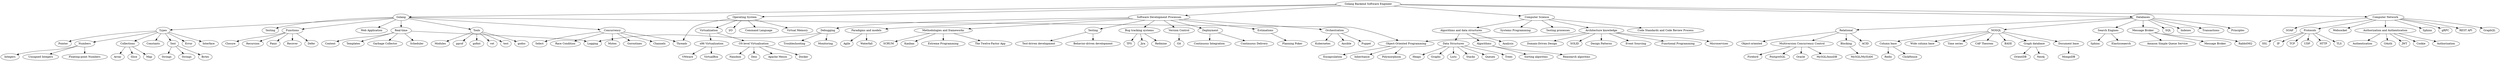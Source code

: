 digraph roadmap {
	backend->cs;
	backend->go;
	backend->db;
	backend->networks;
	backend->os;
	backend->development;
	cs->cs_architecture;
	cs->code;
	cs->cs_algorithms;
	cs->systems;
	cs->testing;
	cs_algorithms->cs_algorithms_analysis;
	cs_algorithms->cs_algorithms_structures;
	cs_algorithms->cs_algorithms_algorithms;
	cs_algorithms_structures->cs_algorithms_structures_lists;
	cs_algorithms_structures->cs_algorithms_structures_stacks;
	cs_algorithms_structures->cs_algorithms_structures_queues;
	cs_algorithms_structures->cs_algorithms_structures_trees;
	cs_algorithms_structures->cs_algorithms_structures_heaps;
	cs_algorithms_structures->cs_algorithms_structures_graphs;
	cs_algorithms_algorithms->cs_algorithms_structures_sorting;
	cs_algorithms_algorithms->cs_algorithms_structures_research;
	cs_architecture->cs_architecture_microservices;
	cs_architecture->cs_architecture_ddd;
	cs_architecture->cs_architecture_solid;
	cs_architecture->cs_architecture_patterns;
	cs_architecture->cs_architecture_event;
	cs_architecture->cs_architecture_oop;
	cs_architecture->cs_architecture_func;
	cs_architecture_oop->cs_architecture_oop_encapsulation;
	cs_architecture_oop->cs_architecture_oop_inheritance;
	cs_architecture_oop->cs_architecture_oop_polymorphism;
	development->development_paradigms;
	development->development_methodologies;
	development->development_testing;
	development->development_trackers;
	development->development_version;
	development->development_deployment;
	development->development_estimation;
	development->development_debugging;
	development->development_orchestration;
	development_orchestration->development_orchestration_ansible;
	development_orchestration->development_orchestration_puppet;
	development_orchestration->development_orchestration_k8s;
	development_debugging->development_debugging_troubleshooting;
	development_debugging->development_debugging_logging;
	development_debugging->development_debugging_monitoring;
	development_testing->development_testing_tdd;
	development_testing->development_testing_bdd;
	development_trackers->development_trackers_jira;
	development_trackers->development_trackers_redmine;
	development_trackers->development_trackers_tfs;
	development_version->development_version_git;
	development_deployment->development_deployment_ci;
	development_deployment->development_deployment_cd;
	development_paradigms->management_paradigms_agile;
	development_paradigms->management_paradigms_waterfall;
	development_methodologies->development_methodologies_scrum;
	development_methodologies->development_methodologies_kanban;
	development_methodologies->development_methodologies_xp;
	development_methodologies->development_methodologies_12factors;
	development_estimation->management_estimation_poker;
	os->os_virtual_memory;
	os->os_threads;
	os->os_io;
	os->os_virtualization;
	os->os_shell;
	os_virtualization->os_virtualization_level;
	os_virtualization->os_virtualization_x86;
	os_virtualization_level->os_virtualization_level_docker;
	os_virtualization_level->os_virtualization_level_nanobox;
	os_virtualization_level->os_virtualization_level_deis;
	os_virtualization_level->os_virtualization_level_mesos;
	os_virtualization_x86->os_virtualization_x86_virtualbox;
	os_virtualization_x86->os_virtualization_x86_vmware;
	go->go_types;
	go->go_function;
	go->go_concurrency;
	go->go_tools;
	go->go_testing;
	go->go_realtime;
	go->go_app;
	go->cs_architecture_oop;
	go_types->go_types_text;
	go_types->go_types_numbers;
	go_types->go_types_collections;
	go_types->go_types_pointer;
	go_types->go_types_constant;
	go_types->go_types_interface;
	go_types->go_types_error;
	go_types_text->go_types_text_strings;
	go_types_text->go_types_text_runes;
	go_types_text->go_types_text_bytes;
	go_types_numbers->go_types_numbers_int;
	go_types_numbers->go_types_numbers_uint;
	go_types_numbers->go_types_numbers_float;
	go_types_collections->go_types_collections_array;
	go_types_collections->go_types_collections_slice;
	go_types_collections->go_types_collections_map;
	go_function->go_function_closure;
	go_function->go_function_recursion;
	go_function->go_function_panic;
	go_function->go_function_recover;
	go_function->go_function_defer;
	go_concurrency->go_concurrency_goroutine;
	go_concurrency->go_concurrency_channels;
	go_concurrency->go_concurrency_select;
	go_concurrency->go_concurrency_race;
	go_concurrency->go_concurrency_mutex;
	go_concurrency->os_threads;
	go_tools->go_tool_fmt;
	go_tools->go_tool_vet;
	go_tools->go_tool_test;
	go_tools->go_tool_doc;
	go_tools->go_tool_pprof;
	go_tools->go_tool_modules;
	go_realtime->go_realtime_gc;
	go_realtime->go_realtime_scheduler;
	go_realtime->go_app_context;
	go_realtime->go_app_templates;
	go_realtime->development_debugging_logging;
	db->db_sql;
	db->db_indexes;
	db->db_transactions;
	db->db_principles;
	db->db_relational;
	db->db_nosql;
	db->db_search;
	db->db_message_broker;
	db_message_broker->db_message_broker_kafka;
	db_message_broker->db_message_broker_rabbit;
	db_message_broker->db_message_broker_awssqs;
	db_relational->db_relational_mvcc;
	db_relational->db_relational_blocking;
	db_relational->db_relational_acid;
	db_relational->db_relational_oo;
	db_relational_mvcc->db_relational_firebird;
	db_relational_mvcc->db_relational_postgres;
	db_relational_mvcc->db_relational_oracle;
	db_relational_mvcc->db_relational_mysql;
	db_relational_blocking->db_relational_blocking_mysql;
	db_nosql->db_nosql_cap;
	db_nosql->db_nosql_base;
	db_nosql->db_nosql_graph;
	db_nosql->db_nosql_doc;
	db_nosql->db_nosql_colbase;
	db_nosql->db_nosql_colwidebase;
	db_nosql->db_nosql_time;
	db_nosql_graph->db_nosql_orient;
	db_nosql_graph->db_nosql_neo4j;
	db_nosql_doc->db_nosql_mongo;
	db_nosql_colbase->db_nosql_redis;
	db_nosql_colbase->db_nosql_clickhouse;
	db_search->db_search_elasticseaerch;
	db_search->db_search_sphinx;
	networks->networks_osi;
	networks->networks_grpc;
	networks->networks_restapi;
	networks->networks_graphql;
	networks->networks_soap;
	networks->networks_protocols;
	networks->networks_websocket;
	networks->networks_auth;
	networks_protocols->networks_protocols_ip;
	networks_protocols->networks_protocols_tcp;
	networks_protocols->networks_protocols_udp;
	networks_protocols->networks_protocols_http;
	networks_protocols->networks_protocols_tls;
	networks_protocols->networks_protocols_ssl;
	networks_auth->networks_auth_authorization;
	networks_auth->networks_auth_authentication;
	networks_auth->networks_auth_oauth;
	networks_auth->networks_auth_jwt;
	networks_auth->networks_auth_cookie;
	backend [ label="Golang Backend Software Engineer" ];
	code [ label="Code Standards and Code Review Process" ];
	cs [ label="Computer Science" ];
	cs_algorithms [ label="Algorithms and data structures" ];
	cs_algorithms_algorithms [ label="Algorithms" ];
	cs_algorithms_analysis [ label="Analysis" ];
	cs_algorithms_structures [ label="Data Structures" ];
	cs_algorithms_structures_graphs [ label="Graphs" ];
	cs_algorithms_structures_heaps [ label="Heaps" ];
	cs_algorithms_structures_lists [ label="Lists" ];
	cs_algorithms_structures_queues [ label="Queues" ];
	cs_algorithms_structures_research [ label="Reasearch algoritms" ];
	cs_algorithms_structures_sorting [ label="Sorting algoritms" ];
	cs_algorithms_structures_stacks [ label="Stacks" ];
	cs_algorithms_structures_trees [ label="Trees" ];
	cs_architecture [ label="Architecture knowledge" ];
	cs_architecture_ddd [ label="Domain-Driven Design" ];
	cs_architecture_event [ label="Event Sourcing" ];
	cs_architecture_func [ label="Functional Programming" ];
	cs_architecture_microservices [ label="Microservices" ];
	cs_architecture_oop [ label="Object-Oriented Programming" ];
	cs_architecture_oop_encapsulation [ label="Encapsulation" ];
	cs_architecture_oop_inheritance [ label="Inheritance" ];
	cs_architecture_oop_polymorphism [ label="Polymorphism" ];
	cs_architecture_patterns [ label="Design Patterns" ];
	cs_architecture_solid [ label="SOLID" ];
	db [ label="Databases" ];
	db_indexes [ label="Indexes" ];
	db_message_broker [ label="Message Broker" ];
	db_message_broker_awssqs [ label="Amazon Simple Queue Service" ];
	db_message_broker_kafka [ label="Message Broker" ];
	db_message_broker_rabbit [ label="RabbitMQ" ];
	db_nosql [ label="NOSQL" ];
	db_nosql_base [ label="BASE" ];
	db_nosql_cap [ label="CAP Theorem" ];
	db_nosql_clickhouse [ label="ClickHouse" ];
	db_nosql_colbase [ label="Column base" ];
	db_nosql_colwidebase [ label="Wide column base" ];
	db_nosql_doc [ label="Document base" ];
	db_nosql_graph [ label="Graph database" ];
	db_nosql_mongo [ label="MongoDB" ];
	db_nosql_neo4j [ label="Neo4j" ];
	db_nosql_orient [ label="OrientDB" ];
	db_nosql_redis [ label="Redis" ];
	db_nosql_time [ label="Time series" ];
	db_principles [ label="Principles" ];
	db_relational [ label="Relational" ];
	db_relational_acid [ label="ACID" ];
	db_relational_blocking [ label="Blocking" ];
	db_relational_blocking_mysql [ label="MySQL/MyISAM" ];
	db_relational_firebird [ label="Firebird" ];
	db_relational_mvcc [ label="Multiversion Concurrency Control" ];
	db_relational_mysql [ label="MySQL/InnoDB" ];
	db_relational_oo [ label="Object-oriented" ];
	db_relational_oracle [ label="Oracle" ];
	db_relational_postgres [ label="PostgreSQL" ];
	db_search [ label="Search Engines" ];
	db_search_elasticseaerch [ label="Elasticseaerch" ];
	db_search_sphinx [ label="Sphinx" ];
	db_sql [ label="SQL" ];
	db_transactions [ label="Transactions" ];
	development [ label="Software Development Processes" ];
	development_debugging [ label="Debugging" ];
	development_debugging_logging [ label="Logging" ];
	development_debugging_monitoring [ label="Monitoring" ];
	development_debugging_troubleshooting [ label="Troubleshooting" ];
	development_deployment [ label="Deployment" ];
	development_deployment_cd [ label="Continuous Delivery" ];
	development_deployment_ci [ label="Continuous Integration" ];
	development_estimation [ label="Estimations" ];
	development_methodologies [ label="Methodologies and frameworks" ];
	development_methodologies_12factors [ label="The Twelve-Factor App" ];
	development_methodologies_kanban [ label="Kanban" ];
	development_methodologies_scrum [ label="SCRUM" ];
	development_methodologies_xp [ label="Extreme Programming" ];
	development_orchestration [ label="Orchestration" ];
	development_orchestration_ansible [ label="Ansible" ];
	development_orchestration_k8s [ label="Kubernetes" ];
	development_orchestration_puppet [ label="Puppet" ];
	development_paradigms [ label="Paradigms and models" ];
	development_testing [ label="Testing" ];
	development_testing_bdd [ label="Behavior-driven development" ];
	development_testing_tdd [ label="Test-driven development" ];
	development_trackers [ label="Bug tracking systems" ];
	development_trackers_jira [ label="Jira" ];
	development_trackers_redmine [ label="Redmine" ];
	development_trackers_tfs [ label="TFS" ];
	development_version [ label="Version Control" ];
	development_version_git [ label="Git" ];
	go [ label="Golang" ];
	go_app [ label="Web Application" ];
	go_app_context [ label="Context" ];
	go_app_templates [ label="Templates" ];
	go_concurrency [ label="Concurrency" ];
	go_concurrency_channels [ label="Channels" ];
	go_concurrency_goroutine [ label="Goroutines" ];
	go_concurrency_mutex [ label="Mutex" ];
	go_concurrency_race [ label="Race Condition" ];
	go_concurrency_select [ label="Select" ];
	go_function [ label="Functions" ];
	go_function_closure [ label="Closure" ];
	go_function_defer [ label="Defer" ];
	go_function_panic [ label="Panic" ];
	go_function_recover [ label="Recover" ];
	go_function_recursion [ label="Recursion" ];
	go_realtime [ label="Real-time" ];
	go_realtime_gc [ label="Garbage Collector" ];
	go_realtime_scheduler [ label="Scheduler" ];
	go_testing [ label="Testing" ];
	go_tool_doc [ label="godoc" ];
	go_tool_fmt [ label="gofmt" ];
	go_tool_modules [ label="Modules" ];
	go_tool_pprof [ label="pprof" ];
	go_tool_test [ label="test" ];
	go_tool_vet [ label="vet" ];
	go_tools [ label="Tools" ];
	go_types [ label="Types" ];
	go_types_collections [ label="Collections" ];
	go_types_collections_array [ label="Array" ];
	go_types_collections_map [ label="Map" ];
	go_types_collections_slice [ label="Slice" ];
	go_types_constant [ label="Constants" ];
	go_types_error [ label="Error" ];
	go_types_interface [ label="Interface" ];
	go_types_numbers [ label="Numbers" ];
	go_types_numbers_float [ label="Floating-point Numbers" ];
	go_types_numbers_int [ label="Integers" ];
	go_types_numbers_uint [ label="Unsigned Integers" ];
	go_types_pointer [ label="Pointer" ];
	go_types_text [ label="Text" ];
	go_types_text_bytes [ label="Bytes" ];
	go_types_text_runes [ label="Strings" ];
	go_types_text_strings [ label="Strings" ];
	management_estimation_poker [ label="Planning Poker" ];
	management_paradigms_agile [ label="Agile" ];
	management_paradigms_waterfall [ label="Waterfall" ];
	networks [ label="Computer Network" ];
	networks_auth [ label="Authorization and Authentication" ];
	networks_auth_authentication [ label="Authentication" ];
	networks_auth_authorization [ label="Authorization" ];
	networks_auth_cookie [ label="Cookie" ];
	networks_auth_jwt [ label="JWT" ];
	networks_auth_oauth [ label="OAuth" ];
	networks_graphql [ label="GraphQL" ];
	networks_grpc [ label="gRPC" ];
	networks_osi [ label="Sphinx" ];
	networks_protocols [ label="Protocols" ];
	networks_protocols_http [ label="HTTP" ];
	networks_protocols_ip [ label="IP" ];
	networks_protocols_ssl [ label="SSL" ];
	networks_protocols_tcp [ label="TCP" ];
	networks_protocols_tls [ label="TLS" ];
	networks_protocols_udp [ label="UDP" ];
	networks_restapi [ label="REST API" ];
	networks_soap [ label="SOAP" ];
	networks_websocket [ label="Websocket" ];
	os [ label="Operating System" ];
	os_io [ label="I/O" ];
	os_shell [ label="Command Language" ];
	os_threads [ label="Threads" ];
	os_virtual_memory [ label="Virtual Memory" ];
	os_virtualization [ label="Virtualization" ];
	os_virtualization_level [ label="OS-level Virtualisation" ];
	os_virtualization_level_deis [ label="Deis" ];
	os_virtualization_level_docker [ label="Docker" ];
	os_virtualization_level_mesos [ label="Apache Mesos" ];
	os_virtualization_level_nanobox [ label="Nanobox" ];
	os_virtualization_x86 [ label="x86 Virtualization" ];
	os_virtualization_x86_virtualbox [ label="VirtualBox" ];
	os_virtualization_x86_vmware [ label="VMware" ];
	systems [ label="Systems Programming" ];
	testing [ label="Testing processes" ];

}
